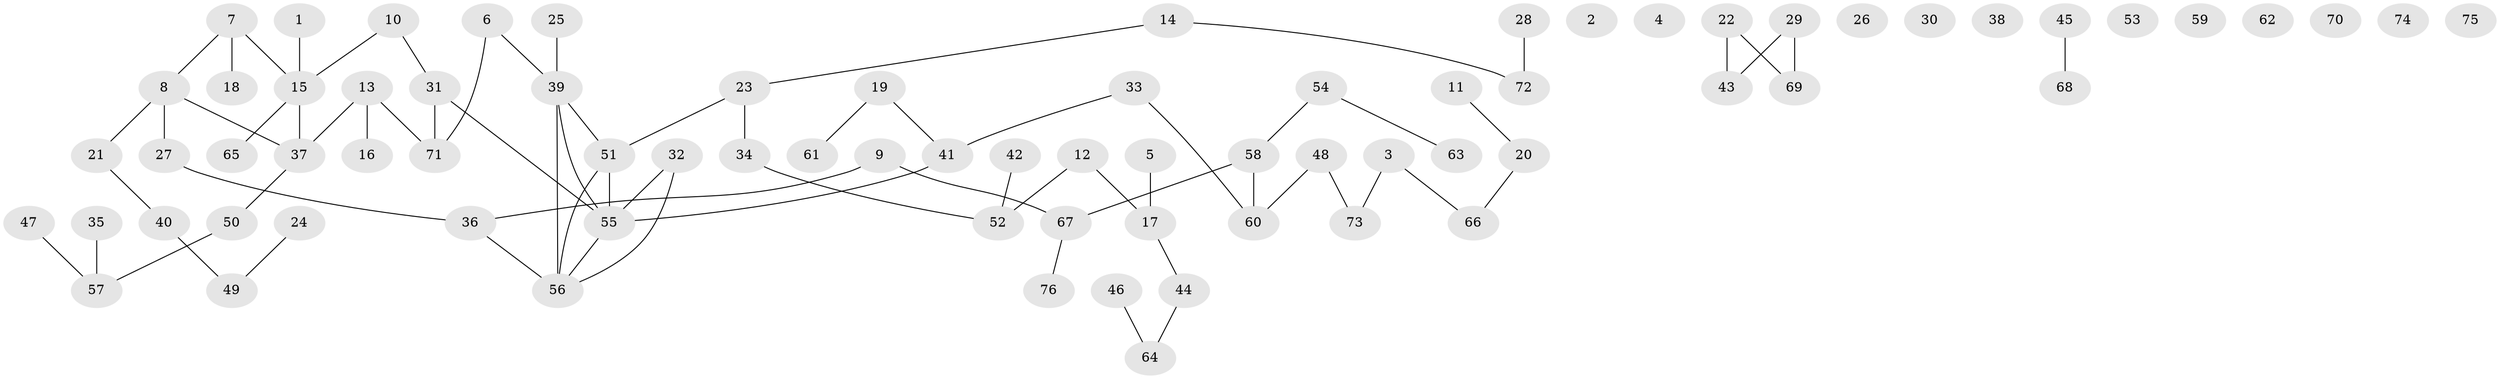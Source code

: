 // coarse degree distribution, {1: 0.2830188679245283, 0: 0.20754716981132076, 2: 0.33962264150943394, 3: 0.09433962264150944, 4: 0.03773584905660377, 5: 0.018867924528301886, 7: 0.018867924528301886}
// Generated by graph-tools (version 1.1) at 2025/43/03/04/25 21:43:11]
// undirected, 76 vertices, 72 edges
graph export_dot {
graph [start="1"]
  node [color=gray90,style=filled];
  1;
  2;
  3;
  4;
  5;
  6;
  7;
  8;
  9;
  10;
  11;
  12;
  13;
  14;
  15;
  16;
  17;
  18;
  19;
  20;
  21;
  22;
  23;
  24;
  25;
  26;
  27;
  28;
  29;
  30;
  31;
  32;
  33;
  34;
  35;
  36;
  37;
  38;
  39;
  40;
  41;
  42;
  43;
  44;
  45;
  46;
  47;
  48;
  49;
  50;
  51;
  52;
  53;
  54;
  55;
  56;
  57;
  58;
  59;
  60;
  61;
  62;
  63;
  64;
  65;
  66;
  67;
  68;
  69;
  70;
  71;
  72;
  73;
  74;
  75;
  76;
  1 -- 15;
  3 -- 66;
  3 -- 73;
  5 -- 17;
  6 -- 39;
  6 -- 71;
  7 -- 8;
  7 -- 15;
  7 -- 18;
  8 -- 21;
  8 -- 27;
  8 -- 37;
  9 -- 36;
  9 -- 67;
  10 -- 15;
  10 -- 31;
  11 -- 20;
  12 -- 17;
  12 -- 52;
  13 -- 16;
  13 -- 37;
  13 -- 71;
  14 -- 23;
  14 -- 72;
  15 -- 37;
  15 -- 65;
  17 -- 44;
  19 -- 41;
  19 -- 61;
  20 -- 66;
  21 -- 40;
  22 -- 43;
  22 -- 69;
  23 -- 34;
  23 -- 51;
  24 -- 49;
  25 -- 39;
  27 -- 36;
  28 -- 72;
  29 -- 43;
  29 -- 69;
  31 -- 55;
  31 -- 71;
  32 -- 55;
  32 -- 56;
  33 -- 41;
  33 -- 60;
  34 -- 52;
  35 -- 57;
  36 -- 56;
  37 -- 50;
  39 -- 51;
  39 -- 55;
  39 -- 56;
  40 -- 49;
  41 -- 55;
  42 -- 52;
  44 -- 64;
  45 -- 68;
  46 -- 64;
  47 -- 57;
  48 -- 60;
  48 -- 73;
  50 -- 57;
  51 -- 55;
  51 -- 56;
  54 -- 58;
  54 -- 63;
  55 -- 56;
  58 -- 60;
  58 -- 67;
  67 -- 76;
}
